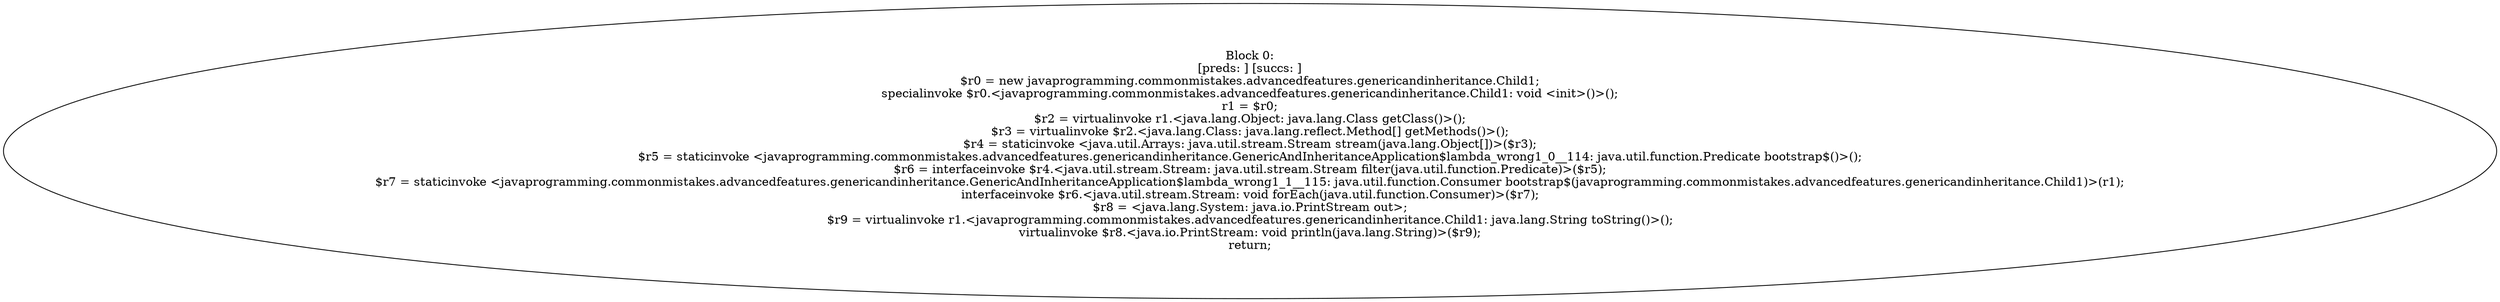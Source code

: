 digraph "unitGraph" {
    "Block 0:
[preds: ] [succs: ]
$r0 = new javaprogramming.commonmistakes.advancedfeatures.genericandinheritance.Child1;
specialinvoke $r0.<javaprogramming.commonmistakes.advancedfeatures.genericandinheritance.Child1: void <init>()>();
r1 = $r0;
$r2 = virtualinvoke r1.<java.lang.Object: java.lang.Class getClass()>();
$r3 = virtualinvoke $r2.<java.lang.Class: java.lang.reflect.Method[] getMethods()>();
$r4 = staticinvoke <java.util.Arrays: java.util.stream.Stream stream(java.lang.Object[])>($r3);
$r5 = staticinvoke <javaprogramming.commonmistakes.advancedfeatures.genericandinheritance.GenericAndInheritanceApplication$lambda_wrong1_0__114: java.util.function.Predicate bootstrap$()>();
$r6 = interfaceinvoke $r4.<java.util.stream.Stream: java.util.stream.Stream filter(java.util.function.Predicate)>($r5);
$r7 = staticinvoke <javaprogramming.commonmistakes.advancedfeatures.genericandinheritance.GenericAndInheritanceApplication$lambda_wrong1_1__115: java.util.function.Consumer bootstrap$(javaprogramming.commonmistakes.advancedfeatures.genericandinheritance.Child1)>(r1);
interfaceinvoke $r6.<java.util.stream.Stream: void forEach(java.util.function.Consumer)>($r7);
$r8 = <java.lang.System: java.io.PrintStream out>;
$r9 = virtualinvoke r1.<javaprogramming.commonmistakes.advancedfeatures.genericandinheritance.Child1: java.lang.String toString()>();
virtualinvoke $r8.<java.io.PrintStream: void println(java.lang.String)>($r9);
return;
"
}
